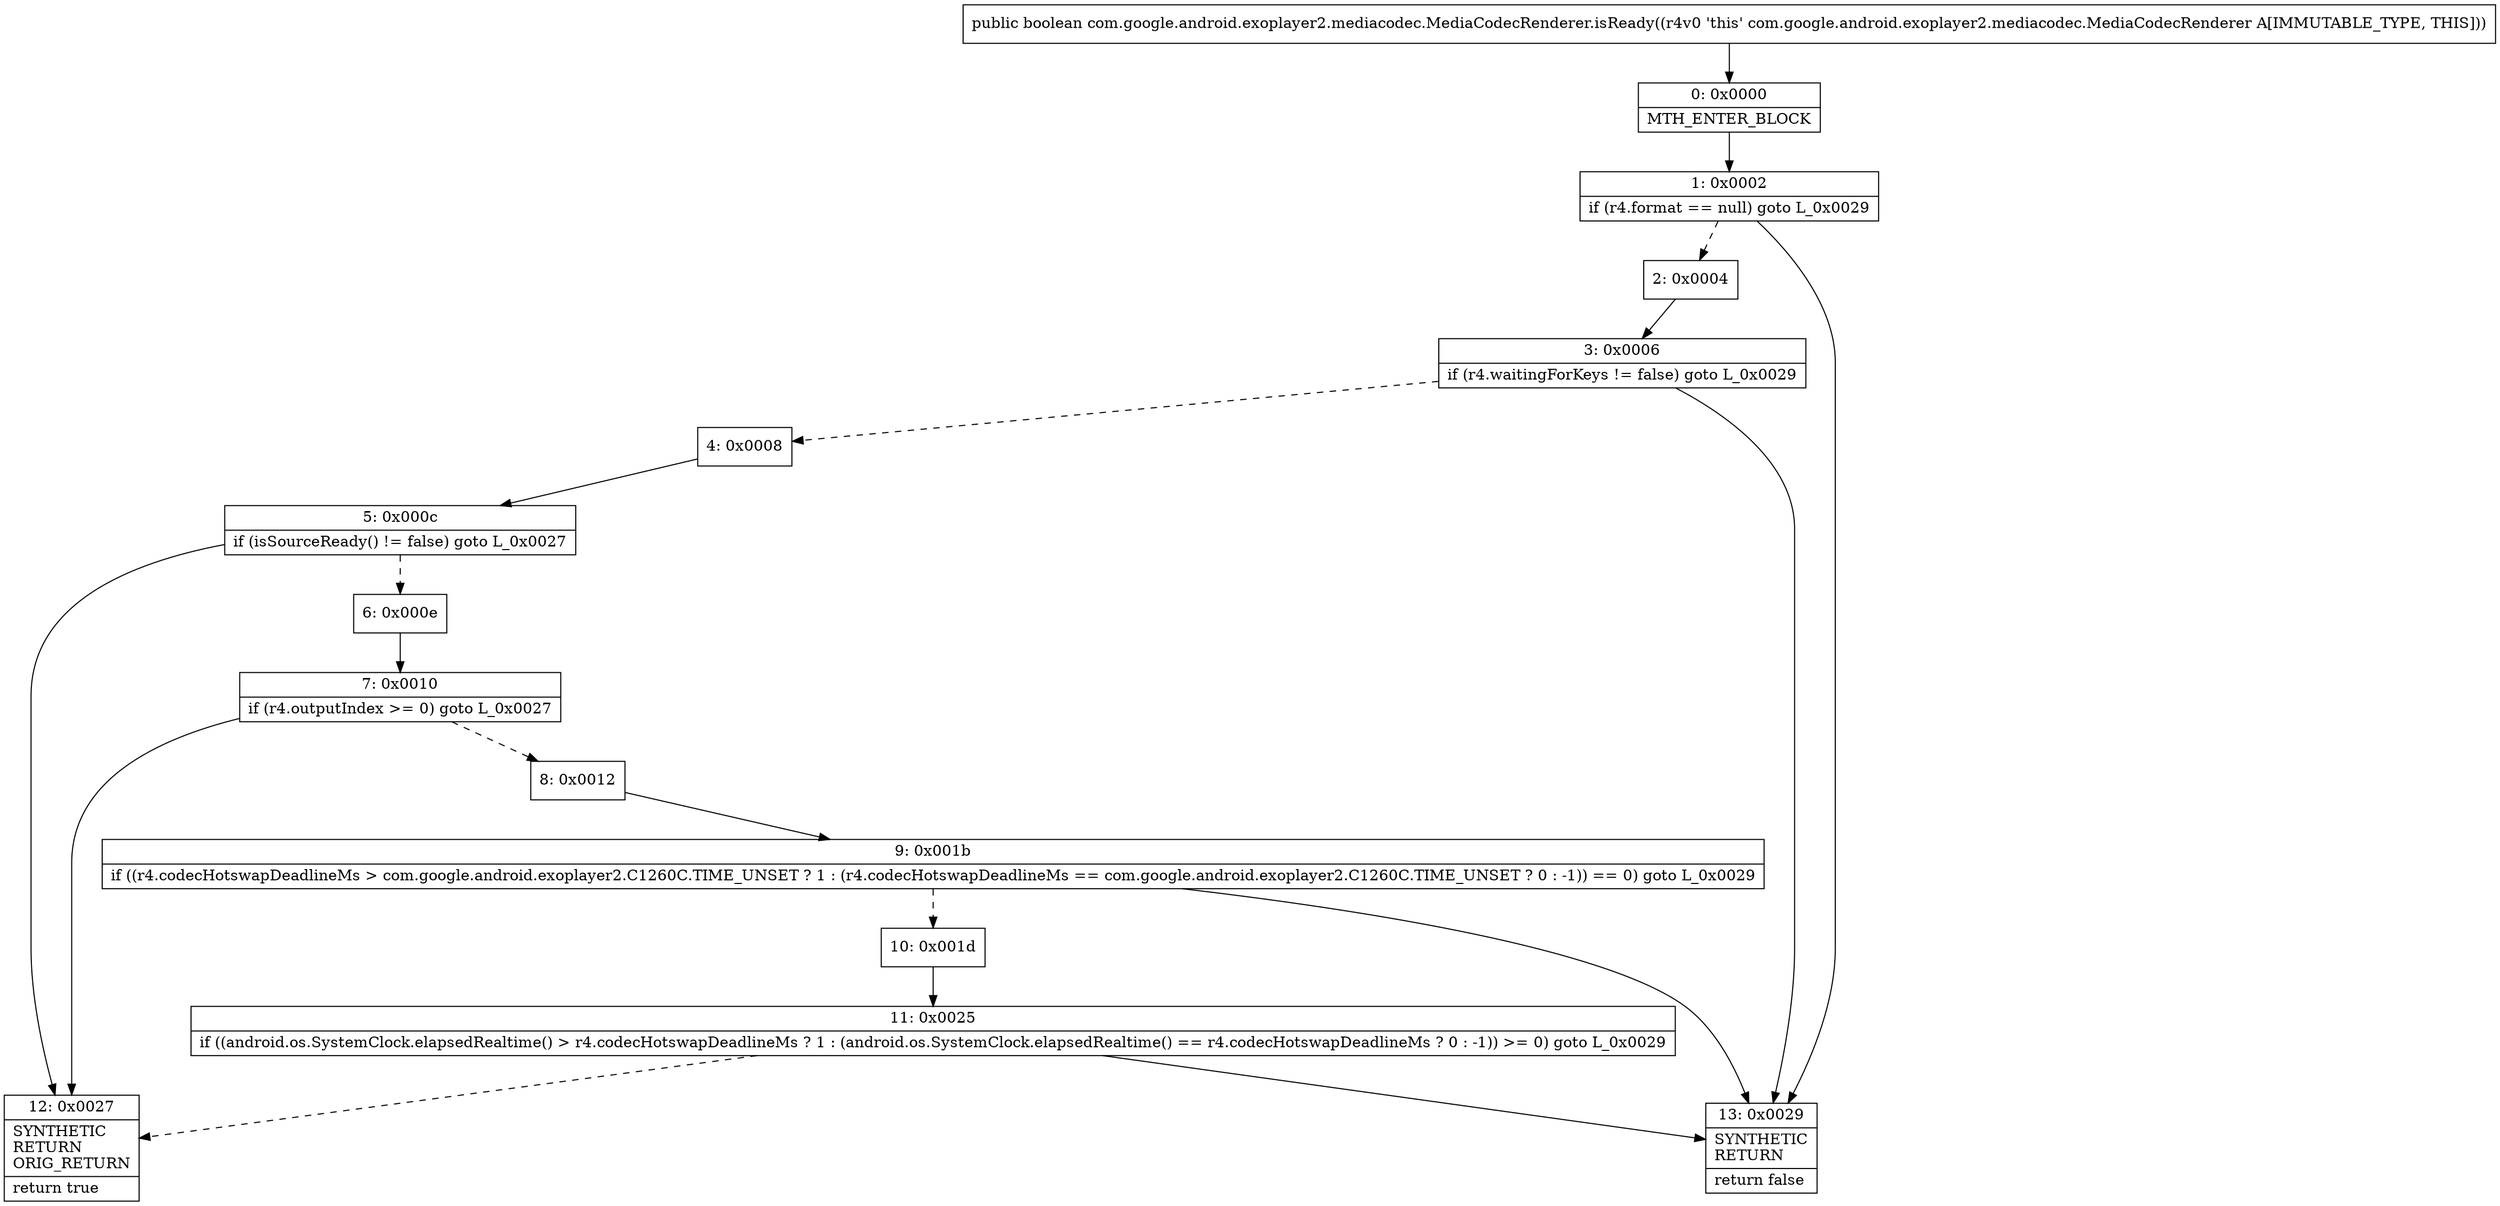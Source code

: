 digraph "CFG forcom.google.android.exoplayer2.mediacodec.MediaCodecRenderer.isReady()Z" {
Node_0 [shape=record,label="{0\:\ 0x0000|MTH_ENTER_BLOCK\l}"];
Node_1 [shape=record,label="{1\:\ 0x0002|if (r4.format == null) goto L_0x0029\l}"];
Node_2 [shape=record,label="{2\:\ 0x0004}"];
Node_3 [shape=record,label="{3\:\ 0x0006|if (r4.waitingForKeys != false) goto L_0x0029\l}"];
Node_4 [shape=record,label="{4\:\ 0x0008}"];
Node_5 [shape=record,label="{5\:\ 0x000c|if (isSourceReady() != false) goto L_0x0027\l}"];
Node_6 [shape=record,label="{6\:\ 0x000e}"];
Node_7 [shape=record,label="{7\:\ 0x0010|if (r4.outputIndex \>= 0) goto L_0x0027\l}"];
Node_8 [shape=record,label="{8\:\ 0x0012}"];
Node_9 [shape=record,label="{9\:\ 0x001b|if ((r4.codecHotswapDeadlineMs \> com.google.android.exoplayer2.C1260C.TIME_UNSET ? 1 : (r4.codecHotswapDeadlineMs == com.google.android.exoplayer2.C1260C.TIME_UNSET ? 0 : \-1)) == 0) goto L_0x0029\l}"];
Node_10 [shape=record,label="{10\:\ 0x001d}"];
Node_11 [shape=record,label="{11\:\ 0x0025|if ((android.os.SystemClock.elapsedRealtime() \> r4.codecHotswapDeadlineMs ? 1 : (android.os.SystemClock.elapsedRealtime() == r4.codecHotswapDeadlineMs ? 0 : \-1)) \>= 0) goto L_0x0029\l}"];
Node_12 [shape=record,label="{12\:\ 0x0027|SYNTHETIC\lRETURN\lORIG_RETURN\l|return true\l}"];
Node_13 [shape=record,label="{13\:\ 0x0029|SYNTHETIC\lRETURN\l|return false\l}"];
MethodNode[shape=record,label="{public boolean com.google.android.exoplayer2.mediacodec.MediaCodecRenderer.isReady((r4v0 'this' com.google.android.exoplayer2.mediacodec.MediaCodecRenderer A[IMMUTABLE_TYPE, THIS])) }"];
MethodNode -> Node_0;
Node_0 -> Node_1;
Node_1 -> Node_2[style=dashed];
Node_1 -> Node_13;
Node_2 -> Node_3;
Node_3 -> Node_4[style=dashed];
Node_3 -> Node_13;
Node_4 -> Node_5;
Node_5 -> Node_6[style=dashed];
Node_5 -> Node_12;
Node_6 -> Node_7;
Node_7 -> Node_8[style=dashed];
Node_7 -> Node_12;
Node_8 -> Node_9;
Node_9 -> Node_10[style=dashed];
Node_9 -> Node_13;
Node_10 -> Node_11;
Node_11 -> Node_12[style=dashed];
Node_11 -> Node_13;
}

